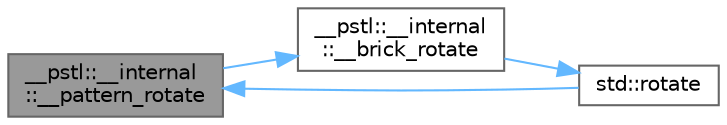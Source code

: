 digraph "__pstl::__internal::__pattern_rotate"
{
 // LATEX_PDF_SIZE
  bgcolor="transparent";
  edge [fontname=Helvetica,fontsize=10,labelfontname=Helvetica,labelfontsize=10];
  node [fontname=Helvetica,fontsize=10,shape=box,height=0.2,width=0.4];
  rankdir="LR";
  Node1 [id="Node000001",label="__pstl::__internal\l::__pattern_rotate",height=0.2,width=0.4,color="gray40", fillcolor="grey60", style="filled", fontcolor="black",tooltip=" "];
  Node1 -> Node2 [id="edge7_Node000001_Node000002",color="steelblue1",style="solid",tooltip=" "];
  Node2 [id="Node000002",label="__pstl::__internal\l::__brick_rotate",height=0.2,width=0.4,color="grey40", fillcolor="white", style="filled",URL="$namespace____pstl_1_1____internal.html#a4839fc534579a3fc930d2e75fac28bde",tooltip=" "];
  Node2 -> Node3 [id="edge8_Node000002_Node000003",color="steelblue1",style="solid",tooltip=" "];
  Node3 [id="Node000003",label="std::rotate",height=0.2,width=0.4,color="grey40", fillcolor="white", style="filled",URL="$namespacestd.html#ac75ea63fabdb7cfcc58a907d7ac2ae8e",tooltip=" "];
  Node3 -> Node1 [id="edge9_Node000003_Node000001",color="steelblue1",style="solid",tooltip=" "];
}
